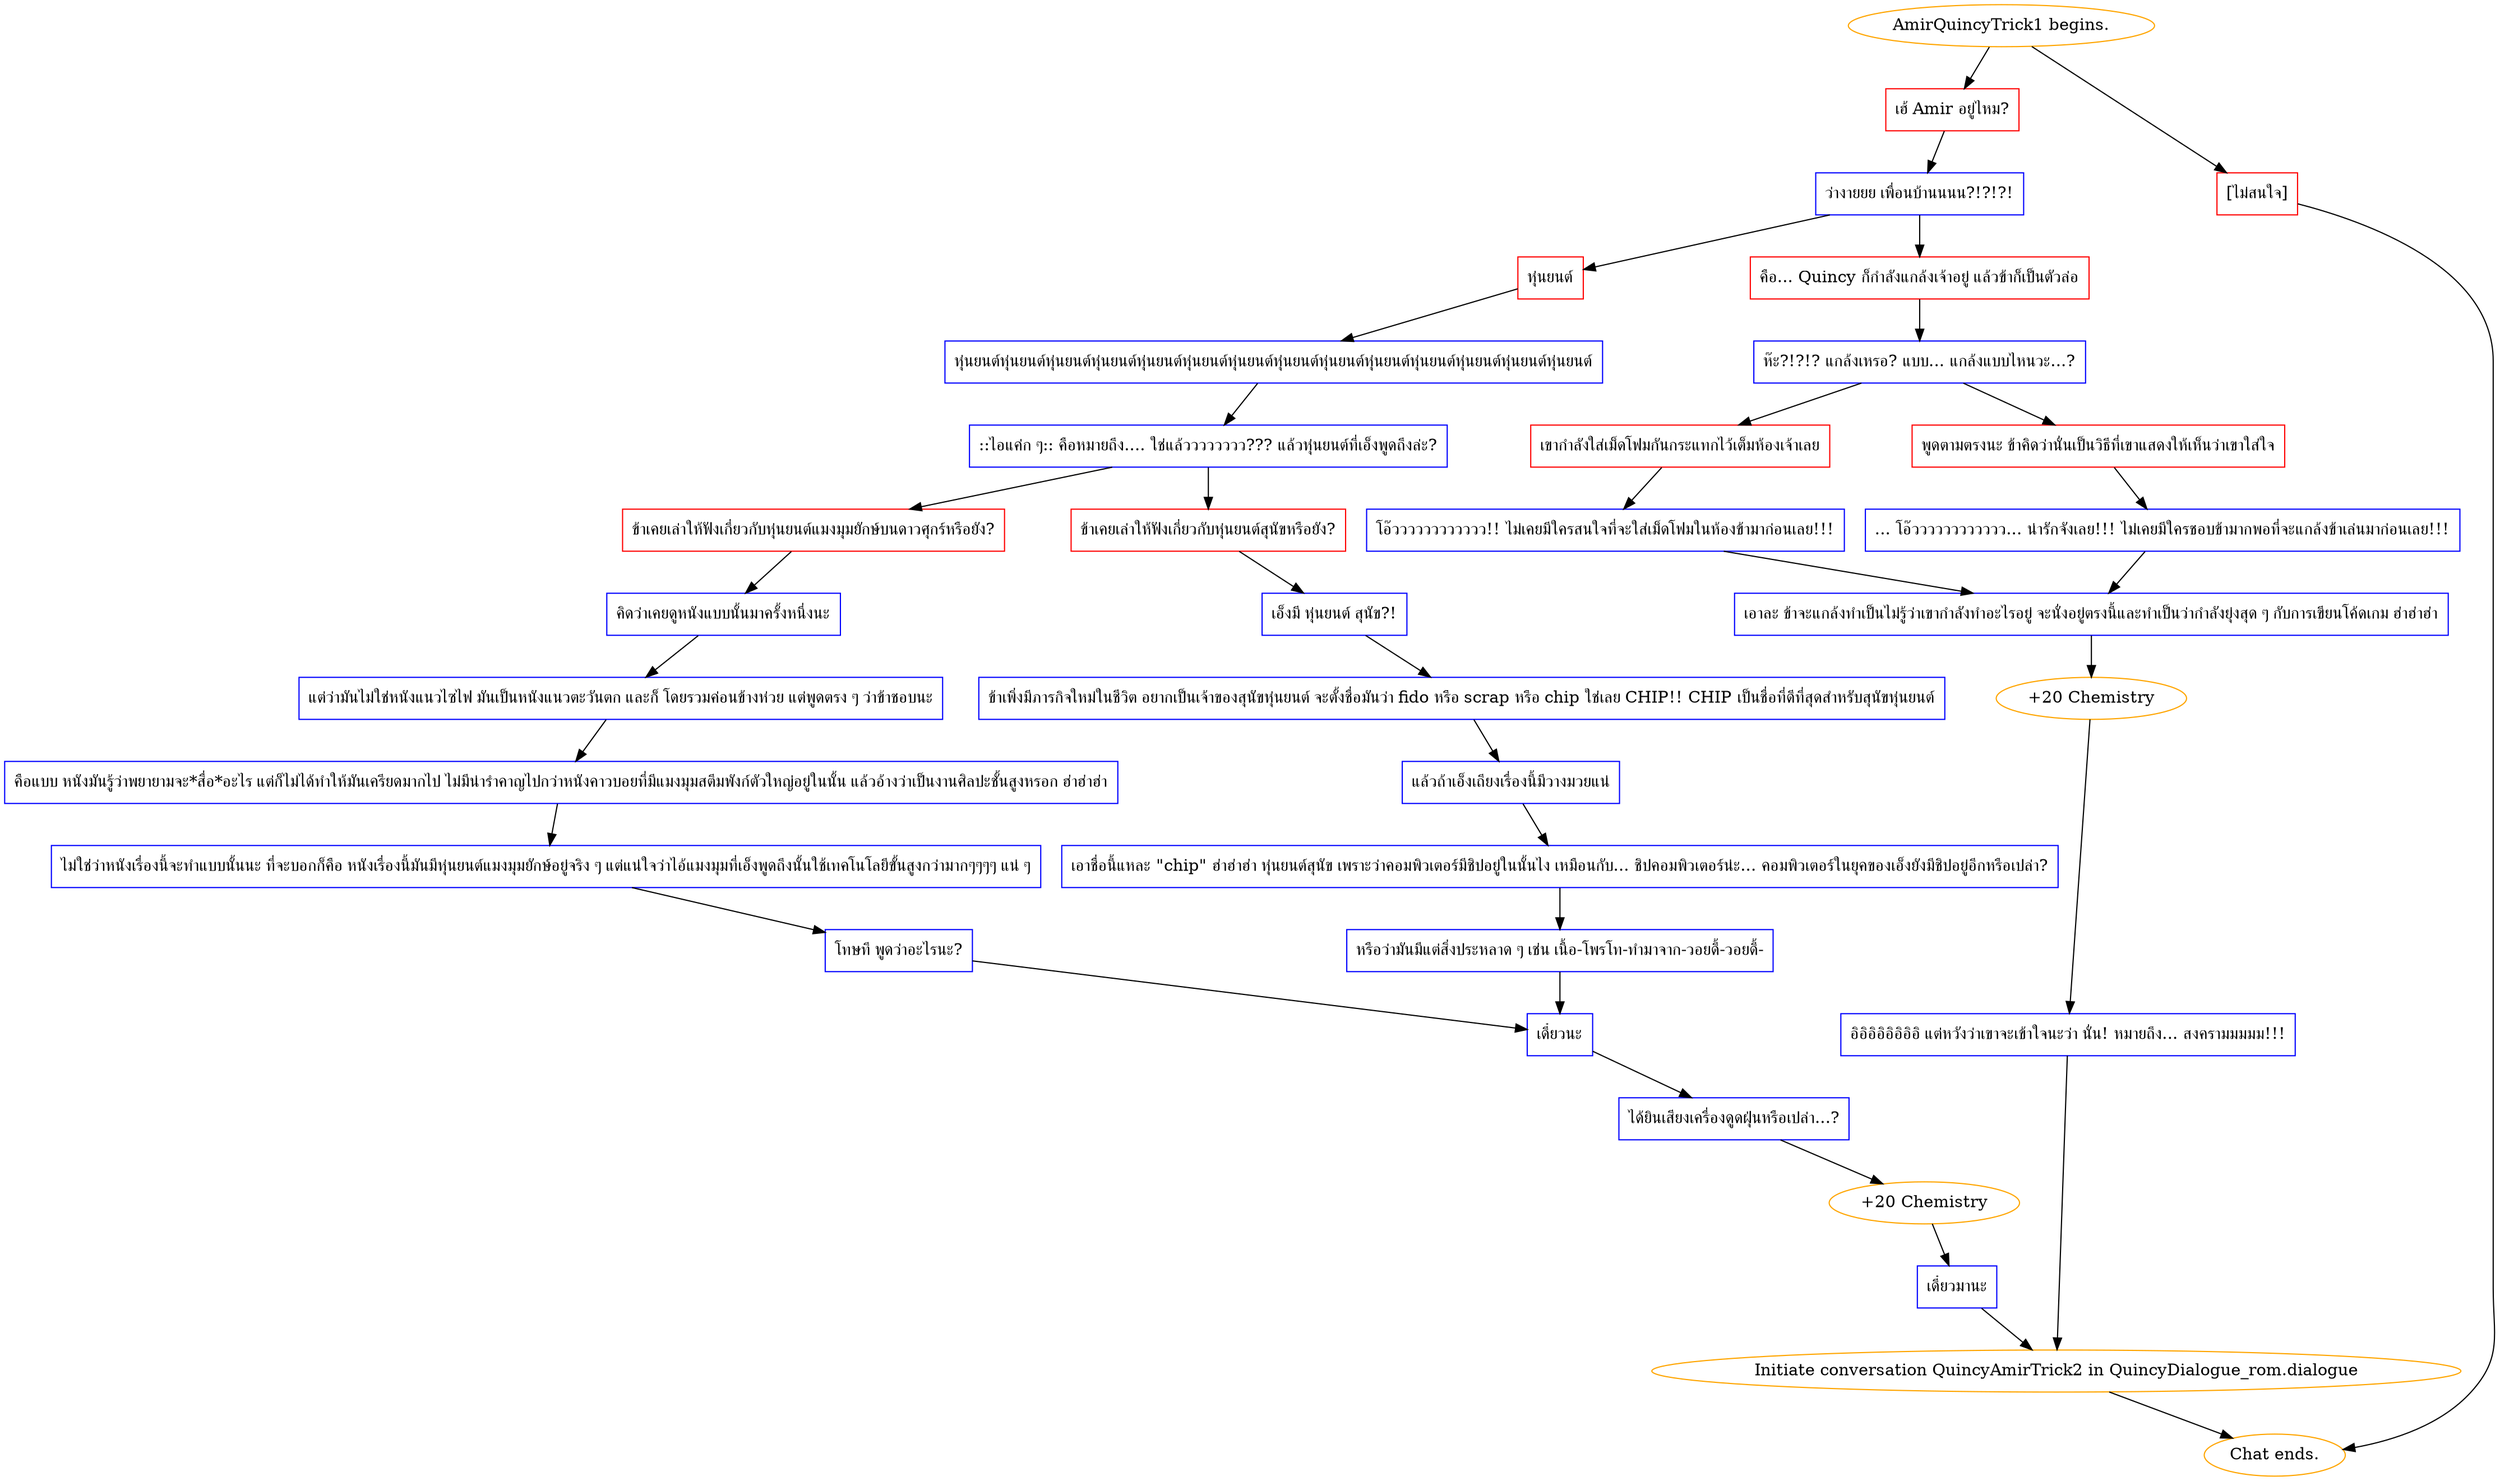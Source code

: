 digraph {
	"AmirQuincyTrick1 begins." [color=orange];
		"AmirQuincyTrick1 begins." -> j175152756;
		"AmirQuincyTrick1 begins." -> j3001038503;
	j175152756 [label="เฮ้ Amir อยู่ไหม?",shape=box,color=red];
		j175152756 -> j1735812223;
	j3001038503 [label="[ไม่สนใจ]",shape=box,color=red];
		j3001038503 -> "Chat ends.";
	j1735812223 [label="ว่างายยย เพื่อนบ้านนนน?!?!?!",shape=box,color=blue];
		j1735812223 -> j1849786909;
		j1735812223 -> j2582438557;
	"Chat ends." [color=orange];
	j1849786909 [label="หุ่นยนต์",shape=box,color=red];
		j1849786909 -> j1571564896;
	j2582438557 [label="คือ... Quincy ก็กำลังแกล้งเจ้าอยู่ แล้วข้าก็เป็นตัวล่อ",shape=box,color=red];
		j2582438557 -> j1561015475;
	j1571564896 [label="หุ่นยนต์หุ่นยนต์หุ่นยนต์หุ่นยนต์หุ่นยนต์หุ่นยนต์หุ่นยนต์หุ่นยนต์หุ่นยนต์หุ่นยนต์หุ่นยนต์หุ่นยนต์หุ่นยนต์หุ่นยนต์",shape=box,color=blue];
		j1571564896 -> j3299098538;
	j1561015475 [label="ห๊ะ?!?!? แกล้งเหรอ? แบบ... แกล้งแบบไหนวะ...?",shape=box,color=blue];
		j1561015475 -> j1551058152;
		j1561015475 -> j806642738;
	j3299098538 [label="::ไอแค่ก ๆ:: คือหมายถึง.... ใช่แล้วววววววว??? แล้วหุ่นยนต์ที่เอ็งพูดถึงล่ะ?",shape=box,color=blue];
		j3299098538 -> j3335920097;
		j3299098538 -> j4001085627;
	j1551058152 [label="เขากำลังใส่เม็ดโฟมกันกระแทกไว้เต็มห้องเจ้าเลย",shape=box,color=red];
		j1551058152 -> j3099204231;
	j806642738 [label="พูดตามตรงนะ ข้าคิดว่านั่นเป็นวิธีที่เขาแสดงให้เห็นว่าเขาใส่ใจ",shape=box,color=red];
		j806642738 -> j3075943412;
	j3335920097 [label="ข้าเคยเล่าให้ฟังเกี่ยวกับหุ่นยนต์แมงมุมยักษ์บนดาวศุกร์หรือยัง?",shape=box,color=red];
		j3335920097 -> j2713566662;
	j4001085627 [label="ข้าเคยเล่าให้ฟังเกี่ยวกับหุ่นยนต์สุนัขหรือยัง?",shape=box,color=red];
		j4001085627 -> j2933475018;
	j3099204231 [label="โอ๊วววววววววววว!! ไม่เคยมีใครสนใจที่จะใส่เม็ดโฟมในห้องข้ามาก่อนเลย!!!",shape=box,color=blue];
		j3099204231 -> j263721337;
	j3075943412 [label="... โอ๊วววววววววววว... น่ารักจังเลย!!! ไม่เคยมีใครชอบข้ามากพอที่จะแกล้งข้าเล่นมาก่อนเลย!!!",shape=box,color=blue];
		j3075943412 -> j263721337;
	j2713566662 [label="คิดว่าเคยดูหนังแบบนั้นมาครั้งหนึ่งนะ",shape=box,color=blue];
		j2713566662 -> j2121078943;
	j2933475018 [label="เอ็งมี หุ่นยนต์ สุนัข?!",shape=box,color=blue];
		j2933475018 -> j1800154916;
	j263721337 [label="เอาละ ข้าจะแกล้งทำเป็นไม่รู้ว่าเขากำลังทำอะไรอยู่ จะนั่งอยู่ตรงนี้และทำเป็นว่ากำลังยุ่งสุด ๆ กับการเขียนโค้ดเกม ฮ่าฮ่าฮ่า",shape=box,color=blue];
		j263721337 -> j907713531;
	j2121078943 [label="แต่ว่ามันไม่ใช่หนังแนวไซไฟ มันเป็นหนังแนวตะวันตก และก็ โดยรวมค่อนข้างห่วย แต่พูดตรง ๆ ว่าข้าชอบนะ",shape=box,color=blue];
		j2121078943 -> j2249420194;
	j1800154916 [label="ข้าเพิ่งมีภารกิจใหม่ในชีวิต อยากเป็นเจ้าของสุนัขหุ่นยนต์ จะตั้งชื่อมันว่า fido หรือ scrap หรือ chip ใช่เลย CHIP!! CHIP เป็นชื่อที่ดีที่สุดสำหรับสุนัขหุ่นยนต์",shape=box,color=blue];
		j1800154916 -> j228075333;
	j907713531 [label="+20 Chemistry",color=orange];
		j907713531 -> j1152158616;
	j2249420194 [label="คือแบบ หนังมันรู้ว่าพยายามจะ*สื่อ*อะไร แต่ก็ไม่ได้ทำให้มันเครียดมากไป ไม่มีน่ารำคาญไปกว่าหนังคาวบอยที่มีแมงมุมสตีมพังก์ตัวใหญ่อยู่ในนั้น แล้วอ้างว่าเป็นงานศิลปะชั้นสูงหรอก ฮ่าฮ่าฮ่า",shape=box,color=blue];
		j2249420194 -> j154155653;
	j228075333 [label="แล้วถ้าเอ็งเถียงเรื่องนี้มีวางมวยแน่",shape=box,color=blue];
		j228075333 -> j3079658890;
	j1152158616 [label="อิอิอิอิอิอิอิอิ แต่หวังว่าเขาจะเข้าใจนะว่า นั่น! หมายถึง... สงครามมมมม!!!",shape=box,color=blue];
		j1152158616 -> "Initiate conversation QuincyAmirTrick2 in QuincyDialogue_rom.dialogue";
	j154155653 [label="ไม่ใช่ว่าหนังเรื่องนี้จะทำแบบนั้นนะ ที่จะบอกก็คือ หนังเรื่องนี้มันมีหุ่นยนต์แมงมุมยักษ์อยู่จริง ๆ แต่แน่ใจว่าไอ้แมงมุมที่เอ็งพูดถึงนั้นใช้เทคโนโลยีขั้นสูงกว่ามากๆๆๆๆ แน่ ๆ",shape=box,color=blue];
		j154155653 -> j3773403023;
	j3079658890 [label="เอาชื่อนี้แหละ \"chip\" ฮ่าฮ่าฮ่า หุ่นยนต์สุนัข เพราะว่าคอมพิวเตอร์มีชิปอยู่ในนั้นไง เหมือนกับ... ชิปคอมพิวเตอร์น่ะ... คอมพิวเตอร์ในยุคของเอ็งยังมีชิปอยู่อีกหรือเปล่า?",shape=box,color=blue];
		j3079658890 -> j864294543;
	"Initiate conversation QuincyAmirTrick2 in QuincyDialogue_rom.dialogue" [label="Initiate conversation QuincyAmirTrick2 in QuincyDialogue_rom.dialogue",color=orange];
		"Initiate conversation QuincyAmirTrick2 in QuincyDialogue_rom.dialogue" -> "Chat ends.";
	j3773403023 [label="โทษที พูดว่าอะไรนะ?",shape=box,color=blue];
		j3773403023 -> j3413948809;
	j864294543 [label="หรือว่ามันมีแต่สิ่งประหลาด ๆ เช่น เนื้อ-โพรโท-ทำมาจาก-วอยดี้-วอยดี้-",shape=box,color=blue];
		j864294543 -> j3413948809;
	j3413948809 [label="เดี๋ยวนะ",shape=box,color=blue];
		j3413948809 -> j3765254445;
	j3765254445 [label="ได้ยินเสียงเครื่องดูดฝุ่นหรือเปล่า...?",shape=box,color=blue];
		j3765254445 -> j2808894412;
	j2808894412 [label="+20 Chemistry",color=orange];
		j2808894412 -> j2754881158;
	j2754881158 [label="เดี๋ยวมานะ",shape=box,color=blue];
		j2754881158 -> "Initiate conversation QuincyAmirTrick2 in QuincyDialogue_rom.dialogue";
}